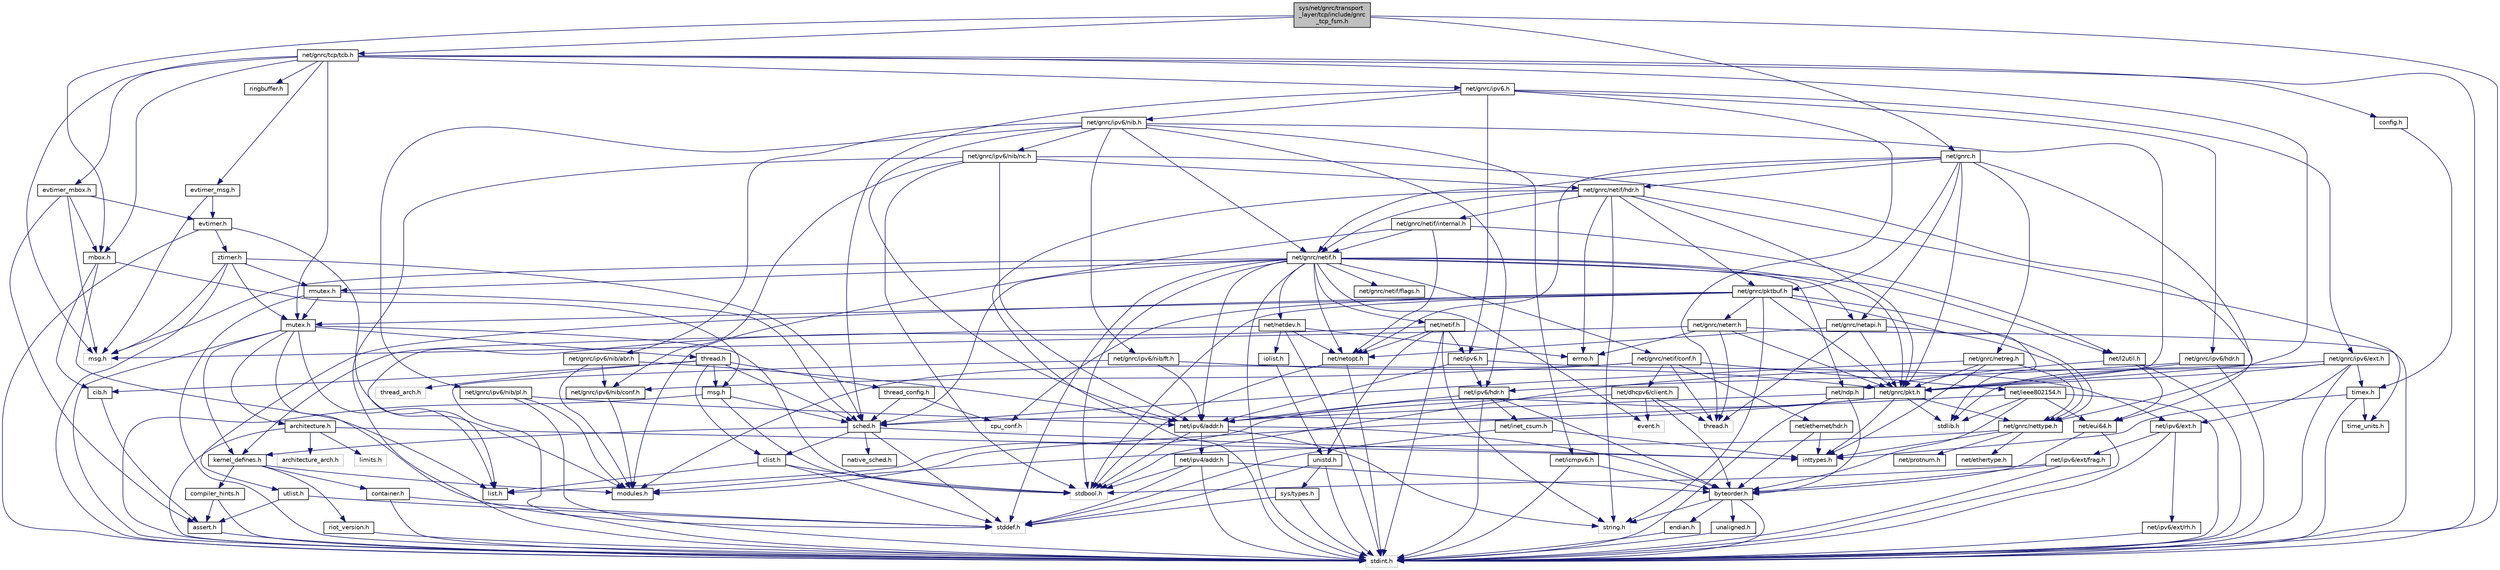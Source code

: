 digraph "sys/net/gnrc/transport_layer/tcp/include/gnrc_tcp_fsm.h"
{
 // LATEX_PDF_SIZE
  edge [fontname="Helvetica",fontsize="10",labelfontname="Helvetica",labelfontsize="10"];
  node [fontname="Helvetica",fontsize="10",shape=record];
  Node1 [label="sys/net/gnrc/transport\l_layer/tcp/include/gnrc\l_tcp_fsm.h",height=0.2,width=0.4,color="black", fillcolor="grey75", style="filled", fontcolor="black",tooltip="TCP finite state machine declarations."];
  Node1 -> Node2 [color="midnightblue",fontsize="10",style="solid",fontname="Helvetica"];
  Node2 [label="stdint.h",height=0.2,width=0.4,color="grey75", fillcolor="white", style="filled",tooltip=" "];
  Node1 -> Node3 [color="midnightblue",fontsize="10",style="solid",fontname="Helvetica"];
  Node3 [label="mbox.h",height=0.2,width=0.4,color="black", fillcolor="white", style="filled",URL="$mbox_8h.html",tooltip="Mailbox API."];
  Node3 -> Node4 [color="midnightblue",fontsize="10",style="solid",fontname="Helvetica"];
  Node4 [label="list.h",height=0.2,width=0.4,color="black", fillcolor="white", style="filled",URL="$list_8h.html",tooltip="Intrusive linked list."];
  Node3 -> Node5 [color="midnightblue",fontsize="10",style="solid",fontname="Helvetica"];
  Node5 [label="cib.h",height=0.2,width=0.4,color="black", fillcolor="white", style="filled",URL="$cib_8h.html",tooltip="Circular integer buffer interface."];
  Node5 -> Node6 [color="midnightblue",fontsize="10",style="solid",fontname="Helvetica"];
  Node6 [label="assert.h",height=0.2,width=0.4,color="black", fillcolor="white", style="filled",URL="$assert_8h.html",tooltip="POSIX.1-2008 compliant version of the assert macro."];
  Node6 -> Node2 [color="midnightblue",fontsize="10",style="solid",fontname="Helvetica"];
  Node3 -> Node7 [color="midnightblue",fontsize="10",style="solid",fontname="Helvetica"];
  Node7 [label="msg.h",height=0.2,width=0.4,color="black", fillcolor="white", style="filled",URL="$core_2include_2msg_8h.html",tooltip="Messaging API for inter process communication."];
  Node7 -> Node2 [color="midnightblue",fontsize="10",style="solid",fontname="Helvetica"];
  Node7 -> Node8 [color="midnightblue",fontsize="10",style="solid",fontname="Helvetica"];
  Node8 [label="stdbool.h",height=0.2,width=0.4,color="grey75", fillcolor="white", style="filled",tooltip=" "];
  Node7 -> Node9 [color="midnightblue",fontsize="10",style="solid",fontname="Helvetica"];
  Node9 [label="sched.h",height=0.2,width=0.4,color="black", fillcolor="white", style="filled",URL="$sched_8h.html",tooltip="Scheduler API definition."];
  Node9 -> Node10 [color="midnightblue",fontsize="10",style="solid",fontname="Helvetica"];
  Node10 [label="stddef.h",height=0.2,width=0.4,color="grey75", fillcolor="white", style="filled",tooltip=" "];
  Node9 -> Node11 [color="midnightblue",fontsize="10",style="solid",fontname="Helvetica"];
  Node11 [label="inttypes.h",height=0.2,width=0.4,color="black", fillcolor="white", style="filled",URL="$inttypes_8h.html",tooltip="Adds include for missing inttype definitions."];
  Node9 -> Node12 [color="midnightblue",fontsize="10",style="solid",fontname="Helvetica"];
  Node12 [label="kernel_defines.h",height=0.2,width=0.4,color="black", fillcolor="white", style="filled",URL="$kernel__defines_8h.html",tooltip="Common macros and compiler attributes/pragmas configuration."];
  Node12 -> Node13 [color="midnightblue",fontsize="10",style="solid",fontname="Helvetica"];
  Node13 [label="modules.h",height=0.2,width=0.4,color="black", fillcolor="white", style="filled",URL="$modules_8h.html",tooltip="Common macros and compiler attributes/pragmas configuration."];
  Node12 -> Node14 [color="midnightblue",fontsize="10",style="solid",fontname="Helvetica"];
  Node14 [label="riot_version.h",height=0.2,width=0.4,color="black", fillcolor="white", style="filled",URL="$riot__version_8h.html",tooltip="Common macros and compiler attributes/pragmas configuration."];
  Node14 -> Node2 [color="midnightblue",fontsize="10",style="solid",fontname="Helvetica"];
  Node12 -> Node15 [color="midnightblue",fontsize="10",style="solid",fontname="Helvetica"];
  Node15 [label="compiler_hints.h",height=0.2,width=0.4,color="black", fillcolor="white", style="filled",URL="$compiler__hints_8h.html",tooltip="Common macros and compiler attributes/pragmas configuration."];
  Node15 -> Node6 [color="midnightblue",fontsize="10",style="solid",fontname="Helvetica"];
  Node15 -> Node2 [color="midnightblue",fontsize="10",style="solid",fontname="Helvetica"];
  Node12 -> Node16 [color="midnightblue",fontsize="10",style="solid",fontname="Helvetica"];
  Node16 [label="container.h",height=0.2,width=0.4,color="black", fillcolor="white", style="filled",URL="$container_8h.html",tooltip="Common macros and compiler attributes/pragmas configuration."];
  Node16 -> Node10 [color="midnightblue",fontsize="10",style="solid",fontname="Helvetica"];
  Node16 -> Node2 [color="midnightblue",fontsize="10",style="solid",fontname="Helvetica"];
  Node9 -> Node17 [color="midnightblue",fontsize="10",style="solid",fontname="Helvetica"];
  Node17 [label="native_sched.h",height=0.2,width=0.4,color="black", fillcolor="white", style="filled",URL="$native__sched_8h.html",tooltip="Add definitions required on the native board."];
  Node9 -> Node18 [color="midnightblue",fontsize="10",style="solid",fontname="Helvetica"];
  Node18 [label="clist.h",height=0.2,width=0.4,color="black", fillcolor="white", style="filled",URL="$clist_8h.html",tooltip="Circular linked list."];
  Node18 -> Node8 [color="midnightblue",fontsize="10",style="solid",fontname="Helvetica"];
  Node18 -> Node10 [color="midnightblue",fontsize="10",style="solid",fontname="Helvetica"];
  Node18 -> Node4 [color="midnightblue",fontsize="10",style="solid",fontname="Helvetica"];
  Node1 -> Node19 [color="midnightblue",fontsize="10",style="solid",fontname="Helvetica"];
  Node19 [label="net/gnrc.h",height=0.2,width=0.4,color="black", fillcolor="white", style="filled",URL="$gnrc_8h.html",tooltip="Includes all essential GNRC network stack base modules."];
  Node19 -> Node20 [color="midnightblue",fontsize="10",style="solid",fontname="Helvetica"];
  Node20 [label="net/netopt.h",height=0.2,width=0.4,color="black", fillcolor="white", style="filled",URL="$netopt_8h.html",tooltip="Definition of global configuration options."];
  Node20 -> Node2 [color="midnightblue",fontsize="10",style="solid",fontname="Helvetica"];
  Node20 -> Node8 [color="midnightblue",fontsize="10",style="solid",fontname="Helvetica"];
  Node19 -> Node21 [color="midnightblue",fontsize="10",style="solid",fontname="Helvetica"];
  Node21 [label="net/gnrc/netapi.h",height=0.2,width=0.4,color="black", fillcolor="white", style="filled",URL="$netapi_8h.html",tooltip="Generic interface to communicate with GNRC modules."];
  Node21 -> Node22 [color="midnightblue",fontsize="10",style="solid",fontname="Helvetica"];
  Node22 [label="thread.h",height=0.2,width=0.4,color="grey75", fillcolor="white", style="filled",tooltip=" "];
  Node21 -> Node20 [color="midnightblue",fontsize="10",style="solid",fontname="Helvetica"];
  Node21 -> Node23 [color="midnightblue",fontsize="10",style="solid",fontname="Helvetica"];
  Node23 [label="net/gnrc/nettype.h",height=0.2,width=0.4,color="black", fillcolor="white", style="filled",URL="$nettype_8h.html",tooltip="Protocol type definitions."];
  Node23 -> Node11 [color="midnightblue",fontsize="10",style="solid",fontname="Helvetica"];
  Node23 -> Node13 [color="midnightblue",fontsize="10",style="solid",fontname="Helvetica"];
  Node23 -> Node24 [color="midnightblue",fontsize="10",style="solid",fontname="Helvetica"];
  Node24 [label="net/ethertype.h",height=0.2,width=0.4,color="black", fillcolor="white", style="filled",URL="$ethertype_8h.html",tooltip="Ether type definitions."];
  Node23 -> Node25 [color="midnightblue",fontsize="10",style="solid",fontname="Helvetica"];
  Node25 [label="net/protnum.h",height=0.2,width=0.4,color="black", fillcolor="white", style="filled",URL="$protnum_8h.html",tooltip="Protocol number definitions."];
  Node21 -> Node26 [color="midnightblue",fontsize="10",style="solid",fontname="Helvetica"];
  Node26 [label="net/gnrc/pkt.h",height=0.2,width=0.4,color="black", fillcolor="white", style="filled",URL="$net_2gnrc_2pkt_8h.html",tooltip="General definitions for network packets and their helper functions."];
  Node26 -> Node11 [color="midnightblue",fontsize="10",style="solid",fontname="Helvetica"];
  Node26 -> Node27 [color="midnightblue",fontsize="10",style="solid",fontname="Helvetica"];
  Node27 [label="stdlib.h",height=0.2,width=0.4,color="grey75", fillcolor="white", style="filled",tooltip=" "];
  Node26 -> Node9 [color="midnightblue",fontsize="10",style="solid",fontname="Helvetica"];
  Node26 -> Node23 [color="midnightblue",fontsize="10",style="solid",fontname="Helvetica"];
  Node26 -> Node4 [color="midnightblue",fontsize="10",style="solid",fontname="Helvetica"];
  Node19 -> Node28 [color="midnightblue",fontsize="10",style="solid",fontname="Helvetica"];
  Node28 [label="net/gnrc/netreg.h",height=0.2,width=0.4,color="black", fillcolor="white", style="filled",URL="$netreg_8h.html",tooltip="Definitions to register network protocol PIDs to use with GNRC communication interface."];
  Node28 -> Node11 [color="midnightblue",fontsize="10",style="solid",fontname="Helvetica"];
  Node28 -> Node9 [color="midnightblue",fontsize="10",style="solid",fontname="Helvetica"];
  Node28 -> Node23 [color="midnightblue",fontsize="10",style="solid",fontname="Helvetica"];
  Node28 -> Node26 [color="midnightblue",fontsize="10",style="solid",fontname="Helvetica"];
  Node19 -> Node23 [color="midnightblue",fontsize="10",style="solid",fontname="Helvetica"];
  Node19 -> Node29 [color="midnightblue",fontsize="10",style="solid",fontname="Helvetica"];
  Node29 [label="net/gnrc/netif.h",height=0.2,width=0.4,color="black", fillcolor="white", style="filled",URL="$gnrc_2netif_8h.html",tooltip="Definition for GNRC's network interfaces."];
  Node29 -> Node10 [color="midnightblue",fontsize="10",style="solid",fontname="Helvetica"];
  Node29 -> Node2 [color="midnightblue",fontsize="10",style="solid",fontname="Helvetica"];
  Node29 -> Node8 [color="midnightblue",fontsize="10",style="solid",fontname="Helvetica"];
  Node29 -> Node9 [color="midnightblue",fontsize="10",style="solid",fontname="Helvetica"];
  Node29 -> Node30 [color="midnightblue",fontsize="10",style="solid",fontname="Helvetica"];
  Node30 [label="msg.h",height=0.2,width=0.4,color="grey75", fillcolor="white", style="filled",tooltip=" "];
  Node29 -> Node31 [color="midnightblue",fontsize="10",style="solid",fontname="Helvetica"];
  Node31 [label="event.h",height=0.2,width=0.4,color="grey75", fillcolor="white", style="filled",tooltip=" "];
  Node29 -> Node32 [color="midnightblue",fontsize="10",style="solid",fontname="Helvetica"];
  Node32 [label="net/ipv6/addr.h",height=0.2,width=0.4,color="black", fillcolor="white", style="filled",URL="$ipv6_2addr_8h.html",tooltip="Definitions for IPv6 addresses."];
  Node32 -> Node8 [color="midnightblue",fontsize="10",style="solid",fontname="Helvetica"];
  Node32 -> Node33 [color="midnightblue",fontsize="10",style="solid",fontname="Helvetica"];
  Node33 [label="string.h",height=0.2,width=0.4,color="grey75", fillcolor="white", style="filled",tooltip=" "];
  Node32 -> Node34 [color="midnightblue",fontsize="10",style="solid",fontname="Helvetica"];
  Node34 [label="byteorder.h",height=0.2,width=0.4,color="black", fillcolor="white", style="filled",URL="$byteorder_8h.html",tooltip="Functions to work with different byte orders."];
  Node34 -> Node33 [color="midnightblue",fontsize="10",style="solid",fontname="Helvetica"];
  Node34 -> Node2 [color="midnightblue",fontsize="10",style="solid",fontname="Helvetica"];
  Node34 -> Node35 [color="midnightblue",fontsize="10",style="solid",fontname="Helvetica"];
  Node35 [label="endian.h",height=0.2,width=0.4,color="black", fillcolor="white", style="filled",URL="$endian_8h.html",tooltip="libc header for endian conversion"];
  Node35 -> Node2 [color="midnightblue",fontsize="10",style="solid",fontname="Helvetica"];
  Node34 -> Node36 [color="midnightblue",fontsize="10",style="solid",fontname="Helvetica"];
  Node36 [label="unaligned.h",height=0.2,width=0.4,color="black", fillcolor="white", style="filled",URL="$unaligned_8h.html",tooltip="Unaligned but safe memory access functions."];
  Node36 -> Node2 [color="midnightblue",fontsize="10",style="solid",fontname="Helvetica"];
  Node32 -> Node37 [color="midnightblue",fontsize="10",style="solid",fontname="Helvetica"];
  Node37 [label="net/ipv4/addr.h",height=0.2,width=0.4,color="black", fillcolor="white", style="filled",URL="$ipv4_2addr_8h.html",tooltip="IPv4 address type and helper functions definitions."];
  Node37 -> Node8 [color="midnightblue",fontsize="10",style="solid",fontname="Helvetica"];
  Node37 -> Node2 [color="midnightblue",fontsize="10",style="solid",fontname="Helvetica"];
  Node37 -> Node10 [color="midnightblue",fontsize="10",style="solid",fontname="Helvetica"];
  Node37 -> Node34 [color="midnightblue",fontsize="10",style="solid",fontname="Helvetica"];
  Node29 -> Node21 [color="midnightblue",fontsize="10",style="solid",fontname="Helvetica"];
  Node29 -> Node26 [color="midnightblue",fontsize="10",style="solid",fontname="Helvetica"];
  Node29 -> Node38 [color="midnightblue",fontsize="10",style="solid",fontname="Helvetica"];
  Node38 [label="net/gnrc/netif/conf.h",height=0.2,width=0.4,color="black", fillcolor="white", style="filled",URL="$netif_2conf_8h.html",tooltip="Configuration macros for Network interface API."];
  Node38 -> Node13 [color="midnightblue",fontsize="10",style="solid",fontname="Helvetica"];
  Node38 -> Node39 [color="midnightblue",fontsize="10",style="solid",fontname="Helvetica"];
  Node39 [label="net/dhcpv6/client.h",height=0.2,width=0.4,color="black", fillcolor="white", style="filled",URL="$client_8h.html",tooltip="DHCPv6 client definitions."];
  Node39 -> Node34 [color="midnightblue",fontsize="10",style="solid",fontname="Helvetica"];
  Node39 -> Node31 [color="midnightblue",fontsize="10",style="solid",fontname="Helvetica"];
  Node39 -> Node32 [color="midnightblue",fontsize="10",style="solid",fontname="Helvetica"];
  Node39 -> Node22 [color="midnightblue",fontsize="10",style="solid",fontname="Helvetica"];
  Node38 -> Node40 [color="midnightblue",fontsize="10",style="solid",fontname="Helvetica"];
  Node40 [label="net/ieee802154.h",height=0.2,width=0.4,color="black", fillcolor="white", style="filled",URL="$sys_2include_2net_2ieee802154_8h.html",tooltip="IEEE 802.15.4 header definitions."];
  Node40 -> Node2 [color="midnightblue",fontsize="10",style="solid",fontname="Helvetica"];
  Node40 -> Node27 [color="midnightblue",fontsize="10",style="solid",fontname="Helvetica"];
  Node40 -> Node34 [color="midnightblue",fontsize="10",style="solid",fontname="Helvetica"];
  Node40 -> Node41 [color="midnightblue",fontsize="10",style="solid",fontname="Helvetica"];
  Node41 [label="net/eui64.h",height=0.2,width=0.4,color="black", fillcolor="white", style="filled",URL="$eui64_8h.html",tooltip="EUI-64 data type definition."];
  Node41 -> Node2 [color="midnightblue",fontsize="10",style="solid",fontname="Helvetica"];
  Node41 -> Node34 [color="midnightblue",fontsize="10",style="solid",fontname="Helvetica"];
  Node40 -> Node13 [color="midnightblue",fontsize="10",style="solid",fontname="Helvetica"];
  Node38 -> Node42 [color="midnightblue",fontsize="10",style="solid",fontname="Helvetica"];
  Node42 [label="net/ethernet/hdr.h",height=0.2,width=0.4,color="black", fillcolor="white", style="filled",URL="$net_2ethernet_2hdr_8h.html",tooltip="Ethernet header definitions."];
  Node42 -> Node11 [color="midnightblue",fontsize="10",style="solid",fontname="Helvetica"];
  Node42 -> Node34 [color="midnightblue",fontsize="10",style="solid",fontname="Helvetica"];
  Node38 -> Node43 [color="midnightblue",fontsize="10",style="solid",fontname="Helvetica"];
  Node43 [label="net/gnrc/ipv6/nib/conf.h",height=0.2,width=0.4,color="black", fillcolor="white", style="filled",URL="$ipv6_2nib_2conf_8h.html",tooltip="Configuration macro definitions for neighbor information base."];
  Node43 -> Node13 [color="midnightblue",fontsize="10",style="solid",fontname="Helvetica"];
  Node38 -> Node22 [color="midnightblue",fontsize="10",style="solid",fontname="Helvetica"];
  Node29 -> Node44 [color="midnightblue",fontsize="10",style="solid",fontname="Helvetica"];
  Node44 [label="net/gnrc/netif/flags.h",height=0.2,width=0.4,color="black", fillcolor="white", style="filled",URL="$flags_8h.html",tooltip="Flag definitions for Network interface API."];
  Node29 -> Node45 [color="midnightblue",fontsize="10",style="solid",fontname="Helvetica"];
  Node45 [label="net/l2util.h",height=0.2,width=0.4,color="black", fillcolor="white", style="filled",URL="$l2util_8h.html",tooltip="Link-layer helper function definitions."];
  Node45 -> Node2 [color="midnightblue",fontsize="10",style="solid",fontname="Helvetica"];
  Node45 -> Node41 [color="midnightblue",fontsize="10",style="solid",fontname="Helvetica"];
  Node45 -> Node46 [color="midnightblue",fontsize="10",style="solid",fontname="Helvetica"];
  Node46 [label="net/ndp.h",height=0.2,width=0.4,color="black", fillcolor="white", style="filled",URL="$ndp_8h.html",tooltip="IPv6 neighbor discovery message type definitions."];
  Node46 -> Node2 [color="midnightblue",fontsize="10",style="solid",fontname="Helvetica"];
  Node46 -> Node34 [color="midnightblue",fontsize="10",style="solid",fontname="Helvetica"];
  Node46 -> Node32 [color="midnightblue",fontsize="10",style="solid",fontname="Helvetica"];
  Node29 -> Node46 [color="midnightblue",fontsize="10",style="solid",fontname="Helvetica"];
  Node29 -> Node47 [color="midnightblue",fontsize="10",style="solid",fontname="Helvetica"];
  Node47 [label="net/netdev.h",height=0.2,width=0.4,color="black", fillcolor="white", style="filled",URL="$drivers_2include_2net_2netdev_8h.html",tooltip="Definitions low-level network driver interface."];
  Node47 -> Node2 [color="midnightblue",fontsize="10",style="solid",fontname="Helvetica"];
  Node47 -> Node48 [color="midnightblue",fontsize="10",style="solid",fontname="Helvetica"];
  Node48 [label="errno.h",height=0.2,width=0.4,color="black", fillcolor="white", style="filled",URL="$errno_8h.html",tooltip=" "];
  Node47 -> Node49 [color="midnightblue",fontsize="10",style="solid",fontname="Helvetica"];
  Node49 [label="iolist.h",height=0.2,width=0.4,color="black", fillcolor="white", style="filled",URL="$iolist_8h.html",tooltip="iolist scatter / gather IO"];
  Node49 -> Node50 [color="midnightblue",fontsize="10",style="solid",fontname="Helvetica"];
  Node50 [label="unistd.h",height=0.2,width=0.4,color="black", fillcolor="white", style="filled",URL="$unistd_8h_source.html",tooltip=" "];
  Node50 -> Node10 [color="midnightblue",fontsize="10",style="solid",fontname="Helvetica"];
  Node50 -> Node2 [color="midnightblue",fontsize="10",style="solid",fontname="Helvetica"];
  Node50 -> Node51 [color="midnightblue",fontsize="10",style="solid",fontname="Helvetica"];
  Node51 [label="sys/types.h",height=0.2,width=0.4,color="black", fillcolor="white", style="filled",URL="$cpu_2avr8__common_2avr__libc__extra_2include_2sys_2types_8h_source.html",tooltip=" "];
  Node51 -> Node2 [color="midnightblue",fontsize="10",style="solid",fontname="Helvetica"];
  Node51 -> Node10 [color="midnightblue",fontsize="10",style="solid",fontname="Helvetica"];
  Node47 -> Node20 [color="midnightblue",fontsize="10",style="solid",fontname="Helvetica"];
  Node47 -> Node12 [color="midnightblue",fontsize="10",style="solid",fontname="Helvetica"];
  Node29 -> Node20 [color="midnightblue",fontsize="10",style="solid",fontname="Helvetica"];
  Node29 -> Node52 [color="midnightblue",fontsize="10",style="solid",fontname="Helvetica"];
  Node52 [label="rmutex.h",height=0.2,width=0.4,color="black", fillcolor="white", style="filled",URL="$rmutex_8h.html",tooltip="Recursive Mutex for thread synchronization."];
  Node52 -> Node2 [color="midnightblue",fontsize="10",style="solid",fontname="Helvetica"];
  Node52 -> Node53 [color="midnightblue",fontsize="10",style="solid",fontname="Helvetica"];
  Node53 [label="mutex.h",height=0.2,width=0.4,color="black", fillcolor="white", style="filled",URL="$mutex_8h.html",tooltip="Mutex for thread synchronization."];
  Node53 -> Node10 [color="midnightblue",fontsize="10",style="solid",fontname="Helvetica"];
  Node53 -> Node2 [color="midnightblue",fontsize="10",style="solid",fontname="Helvetica"];
  Node53 -> Node8 [color="midnightblue",fontsize="10",style="solid",fontname="Helvetica"];
  Node53 -> Node54 [color="midnightblue",fontsize="10",style="solid",fontname="Helvetica"];
  Node54 [label="architecture.h",height=0.2,width=0.4,color="black", fillcolor="white", style="filled",URL="$architecture_8h.html",tooltip="Platform-independent access to architecture details."];
  Node54 -> Node2 [color="midnightblue",fontsize="10",style="solid",fontname="Helvetica"];
  Node54 -> Node11 [color="midnightblue",fontsize="10",style="solid",fontname="Helvetica"];
  Node54 -> Node55 [color="midnightblue",fontsize="10",style="solid",fontname="Helvetica"];
  Node55 [label="limits.h",height=0.2,width=0.4,color="grey75", fillcolor="white", style="filled",tooltip=" "];
  Node54 -> Node56 [color="midnightblue",fontsize="10",style="solid",fontname="Helvetica"];
  Node56 [label="architecture_arch.h",height=0.2,width=0.4,color="grey75", fillcolor="white", style="filled",tooltip=" "];
  Node53 -> Node12 [color="midnightblue",fontsize="10",style="solid",fontname="Helvetica"];
  Node53 -> Node4 [color="midnightblue",fontsize="10",style="solid",fontname="Helvetica"];
  Node53 -> Node57 [color="midnightblue",fontsize="10",style="solid",fontname="Helvetica"];
  Node57 [label="thread.h",height=0.2,width=0.4,color="black", fillcolor="white", style="filled",URL="$core_2include_2thread_8h.html",tooltip="Threading API."];
  Node57 -> Node18 [color="midnightblue",fontsize="10",style="solid",fontname="Helvetica"];
  Node57 -> Node5 [color="midnightblue",fontsize="10",style="solid",fontname="Helvetica"];
  Node57 -> Node7 [color="midnightblue",fontsize="10",style="solid",fontname="Helvetica"];
  Node57 -> Node9 [color="midnightblue",fontsize="10",style="solid",fontname="Helvetica"];
  Node57 -> Node58 [color="midnightblue",fontsize="10",style="solid",fontname="Helvetica"];
  Node58 [label="thread_config.h",height=0.2,width=0.4,color="black", fillcolor="white", style="filled",URL="$thread__config_8h.html",tooltip="Thread configuration defines."];
  Node58 -> Node59 [color="midnightblue",fontsize="10",style="solid",fontname="Helvetica"];
  Node59 [label="cpu_conf.h",height=0.2,width=0.4,color="grey75", fillcolor="white", style="filled",tooltip=" "];
  Node58 -> Node9 [color="midnightblue",fontsize="10",style="solid",fontname="Helvetica"];
  Node57 -> Node60 [color="midnightblue",fontsize="10",style="solid",fontname="Helvetica"];
  Node60 [label="thread_arch.h",height=0.2,width=0.4,color="grey75", fillcolor="white", style="filled",tooltip=" "];
  Node52 -> Node9 [color="midnightblue",fontsize="10",style="solid",fontname="Helvetica"];
  Node29 -> Node61 [color="midnightblue",fontsize="10",style="solid",fontname="Helvetica"];
  Node61 [label="net/netif.h",height=0.2,width=0.4,color="black", fillcolor="white", style="filled",URL="$netif_8h.html",tooltip="Common network interface API definitions."];
  Node61 -> Node2 [color="midnightblue",fontsize="10",style="solid",fontname="Helvetica"];
  Node61 -> Node33 [color="midnightblue",fontsize="10",style="solid",fontname="Helvetica"];
  Node61 -> Node50 [color="midnightblue",fontsize="10",style="solid",fontname="Helvetica"];
  Node61 -> Node4 [color="midnightblue",fontsize="10",style="solid",fontname="Helvetica"];
  Node61 -> Node20 [color="midnightblue",fontsize="10",style="solid",fontname="Helvetica"];
  Node61 -> Node62 [color="midnightblue",fontsize="10",style="solid",fontname="Helvetica"];
  Node62 [label="net/ipv6.h",height=0.2,width=0.4,color="black", fillcolor="white", style="filled",URL="$ipv6_8h.html",tooltip="IPv6 include gathering header."];
  Node62 -> Node32 [color="midnightblue",fontsize="10",style="solid",fontname="Helvetica"];
  Node62 -> Node63 [color="midnightblue",fontsize="10",style="solid",fontname="Helvetica"];
  Node63 [label="net/ipv6/ext.h",height=0.2,width=0.4,color="black", fillcolor="white", style="filled",URL="$ipv6_2ext_8h.html",tooltip="IPv6 extension header definitions."];
  Node63 -> Node2 [color="midnightblue",fontsize="10",style="solid",fontname="Helvetica"];
  Node63 -> Node64 [color="midnightblue",fontsize="10",style="solid",fontname="Helvetica"];
  Node64 [label="net/ipv6/ext/frag.h",height=0.2,width=0.4,color="black", fillcolor="white", style="filled",URL="$ipv6_2ext_2frag_8h.html",tooltip="Fragmentation extension definitions."];
  Node64 -> Node8 [color="midnightblue",fontsize="10",style="solid",fontname="Helvetica"];
  Node64 -> Node2 [color="midnightblue",fontsize="10",style="solid",fontname="Helvetica"];
  Node64 -> Node34 [color="midnightblue",fontsize="10",style="solid",fontname="Helvetica"];
  Node63 -> Node65 [color="midnightblue",fontsize="10",style="solid",fontname="Helvetica"];
  Node65 [label="net/ipv6/ext/rh.h",height=0.2,width=0.4,color="black", fillcolor="white", style="filled",URL="$ipv6_2ext_2rh_8h.html",tooltip="Routing extension header definitions."];
  Node65 -> Node2 [color="midnightblue",fontsize="10",style="solid",fontname="Helvetica"];
  Node62 -> Node66 [color="midnightblue",fontsize="10",style="solid",fontname="Helvetica"];
  Node66 [label="net/ipv6/hdr.h",height=0.2,width=0.4,color="black", fillcolor="white", style="filled",URL="$net_2ipv6_2hdr_8h.html",tooltip="IPv6 header type and helper function definitions."];
  Node66 -> Node2 [color="midnightblue",fontsize="10",style="solid",fontname="Helvetica"];
  Node66 -> Node34 [color="midnightblue",fontsize="10",style="solid",fontname="Helvetica"];
  Node66 -> Node67 [color="midnightblue",fontsize="10",style="solid",fontname="Helvetica"];
  Node67 [label="net/inet_csum.h",height=0.2,width=0.4,color="black", fillcolor="white", style="filled",URL="$inet__csum_8h.html",tooltip="Internet Checksum definitions."];
  Node67 -> Node11 [color="midnightblue",fontsize="10",style="solid",fontname="Helvetica"];
  Node67 -> Node10 [color="midnightblue",fontsize="10",style="solid",fontname="Helvetica"];
  Node66 -> Node32 [color="midnightblue",fontsize="10",style="solid",fontname="Helvetica"];
  Node19 -> Node68 [color="midnightblue",fontsize="10",style="solid",fontname="Helvetica"];
  Node68 [label="net/gnrc/netif/hdr.h",height=0.2,width=0.4,color="black", fillcolor="white", style="filled",URL="$net_2gnrc_2netif_2hdr_8h.html",tooltip="Generic network interface header."];
  Node68 -> Node48 [color="midnightblue",fontsize="10",style="solid",fontname="Helvetica"];
  Node68 -> Node33 [color="midnightblue",fontsize="10",style="solid",fontname="Helvetica"];
  Node68 -> Node2 [color="midnightblue",fontsize="10",style="solid",fontname="Helvetica"];
  Node68 -> Node69 [color="midnightblue",fontsize="10",style="solid",fontname="Helvetica"];
  Node69 [label="net/gnrc/netif/internal.h",height=0.2,width=0.4,color="black", fillcolor="white", style="filled",URL="$netif_2internal_8h_source.html",tooltip=" "];
  Node69 -> Node13 [color="midnightblue",fontsize="10",style="solid",fontname="Helvetica"];
  Node69 -> Node29 [color="midnightblue",fontsize="10",style="solid",fontname="Helvetica"];
  Node69 -> Node45 [color="midnightblue",fontsize="10",style="solid",fontname="Helvetica"];
  Node69 -> Node20 [color="midnightblue",fontsize="10",style="solid",fontname="Helvetica"];
  Node68 -> Node26 [color="midnightblue",fontsize="10",style="solid",fontname="Helvetica"];
  Node68 -> Node70 [color="midnightblue",fontsize="10",style="solid",fontname="Helvetica"];
  Node70 [label="net/gnrc/pktbuf.h",height=0.2,width=0.4,color="black", fillcolor="white", style="filled",URL="$pktbuf_8h.html",tooltip="Interface definition for the global network buffer."];
  Node70 -> Node8 [color="midnightblue",fontsize="10",style="solid",fontname="Helvetica"];
  Node70 -> Node27 [color="midnightblue",fontsize="10",style="solid",fontname="Helvetica"];
  Node70 -> Node33 [color="midnightblue",fontsize="10",style="solid",fontname="Helvetica"];
  Node70 -> Node59 [color="midnightblue",fontsize="10",style="solid",fontname="Helvetica"];
  Node70 -> Node53 [color="midnightblue",fontsize="10",style="solid",fontname="Helvetica"];
  Node70 -> Node26 [color="midnightblue",fontsize="10",style="solid",fontname="Helvetica"];
  Node70 -> Node71 [color="midnightblue",fontsize="10",style="solid",fontname="Helvetica"];
  Node71 [label="net/gnrc/neterr.h",height=0.2,width=0.4,color="black", fillcolor="white", style="filled",URL="$neterr_8h.html",tooltip="Error reporting definitions."];
  Node71 -> Node48 [color="midnightblue",fontsize="10",style="solid",fontname="Helvetica"];
  Node71 -> Node2 [color="midnightblue",fontsize="10",style="solid",fontname="Helvetica"];
  Node71 -> Node30 [color="midnightblue",fontsize="10",style="solid",fontname="Helvetica"];
  Node71 -> Node26 [color="midnightblue",fontsize="10",style="solid",fontname="Helvetica"];
  Node71 -> Node22 [color="midnightblue",fontsize="10",style="solid",fontname="Helvetica"];
  Node70 -> Node23 [color="midnightblue",fontsize="10",style="solid",fontname="Helvetica"];
  Node70 -> Node72 [color="midnightblue",fontsize="10",style="solid",fontname="Helvetica"];
  Node72 [label="utlist.h",height=0.2,width=0.4,color="black", fillcolor="white", style="filled",URL="$utlist_8h.html",tooltip="Macros for basic linked list operations."];
  Node72 -> Node10 [color="midnightblue",fontsize="10",style="solid",fontname="Helvetica"];
  Node72 -> Node6 [color="midnightblue",fontsize="10",style="solid",fontname="Helvetica"];
  Node68 -> Node29 [color="midnightblue",fontsize="10",style="solid",fontname="Helvetica"];
  Node68 -> Node73 [color="midnightblue",fontsize="10",style="solid",fontname="Helvetica"];
  Node73 [label="time_units.h",height=0.2,width=0.4,color="black", fillcolor="white", style="filled",URL="$time__units_8h.html",tooltip="Utility header providing time unit defines."];
  Node19 -> Node70 [color="midnightblue",fontsize="10",style="solid",fontname="Helvetica"];
  Node19 -> Node26 [color="midnightblue",fontsize="10",style="solid",fontname="Helvetica"];
  Node1 -> Node74 [color="midnightblue",fontsize="10",style="solid",fontname="Helvetica"];
  Node74 [label="net/gnrc/tcp/tcb.h",height=0.2,width=0.4,color="black", fillcolor="white", style="filled",URL="$tcb_8h.html",tooltip="GNRC TCP transmission control block (TCB)"];
  Node74 -> Node2 [color="midnightblue",fontsize="10",style="solid",fontname="Helvetica"];
  Node74 -> Node75 [color="midnightblue",fontsize="10",style="solid",fontname="Helvetica"];
  Node75 [label="ringbuffer.h",height=0.2,width=0.4,color="black", fillcolor="white", style="filled",URL="$ringbuffer_8h.html",tooltip="A utility for storing and retrieving byte data using a ring buffer."];
  Node74 -> Node53 [color="midnightblue",fontsize="10",style="solid",fontname="Helvetica"];
  Node74 -> Node76 [color="midnightblue",fontsize="10",style="solid",fontname="Helvetica"];
  Node76 [label="evtimer_msg.h",height=0.2,width=0.4,color="black", fillcolor="white", style="filled",URL="$evtimer__msg_8h.html",tooltip="IPC-based evtimer definitions."];
  Node76 -> Node30 [color="midnightblue",fontsize="10",style="solid",fontname="Helvetica"];
  Node76 -> Node77 [color="midnightblue",fontsize="10",style="solid",fontname="Helvetica"];
  Node77 [label="evtimer.h",height=0.2,width=0.4,color="black", fillcolor="white", style="filled",URL="$evtimer_8h.html",tooltip="evtimer API definitions"];
  Node77 -> Node2 [color="midnightblue",fontsize="10",style="solid",fontname="Helvetica"];
  Node77 -> Node13 [color="midnightblue",fontsize="10",style="solid",fontname="Helvetica"];
  Node77 -> Node78 [color="midnightblue",fontsize="10",style="solid",fontname="Helvetica"];
  Node78 [label="ztimer.h",height=0.2,width=0.4,color="black", fillcolor="white", style="filled",URL="$ztimer_8h.html",tooltip="ztimer API"];
  Node78 -> Node2 [color="midnightblue",fontsize="10",style="solid",fontname="Helvetica"];
  Node78 -> Node9 [color="midnightblue",fontsize="10",style="solid",fontname="Helvetica"];
  Node78 -> Node30 [color="midnightblue",fontsize="10",style="solid",fontname="Helvetica"];
  Node78 -> Node53 [color="midnightblue",fontsize="10",style="solid",fontname="Helvetica"];
  Node78 -> Node52 [color="midnightblue",fontsize="10",style="solid",fontname="Helvetica"];
  Node74 -> Node79 [color="midnightblue",fontsize="10",style="solid",fontname="Helvetica"];
  Node79 [label="evtimer_mbox.h",height=0.2,width=0.4,color="black", fillcolor="white", style="filled",URL="$evtimer__mbox_8h.html",tooltip="Message box based evtimer event."];
  Node79 -> Node6 [color="midnightblue",fontsize="10",style="solid",fontname="Helvetica"];
  Node79 -> Node30 [color="midnightblue",fontsize="10",style="solid",fontname="Helvetica"];
  Node79 -> Node3 [color="midnightblue",fontsize="10",style="solid",fontname="Helvetica"];
  Node79 -> Node77 [color="midnightblue",fontsize="10",style="solid",fontname="Helvetica"];
  Node74 -> Node30 [color="midnightblue",fontsize="10",style="solid",fontname="Helvetica"];
  Node74 -> Node3 [color="midnightblue",fontsize="10",style="solid",fontname="Helvetica"];
  Node74 -> Node26 [color="midnightblue",fontsize="10",style="solid",fontname="Helvetica"];
  Node74 -> Node80 [color="midnightblue",fontsize="10",style="solid",fontname="Helvetica"];
  Node80 [label="config.h",height=0.2,width=0.4,color="black", fillcolor="white", style="filled",URL="$sys_2include_2net_2gnrc_2tcp_2config_8h.html",tooltip="GNRC TCP configuration."];
  Node80 -> Node81 [color="midnightblue",fontsize="10",style="solid",fontname="Helvetica"];
  Node81 [label="timex.h",height=0.2,width=0.4,color="black", fillcolor="white", style="filled",URL="$timex_8h.html",tooltip="Utility library for comparing and computing timestamps."];
  Node81 -> Node2 [color="midnightblue",fontsize="10",style="solid",fontname="Helvetica"];
  Node81 -> Node11 [color="midnightblue",fontsize="10",style="solid",fontname="Helvetica"];
  Node81 -> Node73 [color="midnightblue",fontsize="10",style="solid",fontname="Helvetica"];
  Node74 -> Node82 [color="midnightblue",fontsize="10",style="solid",fontname="Helvetica"];
  Node82 [label="net/gnrc/ipv6.h",height=0.2,width=0.4,color="black", fillcolor="white", style="filled",URL="$gnrc_2ipv6_8h.html",tooltip="Definitions for GNRC's IPv6 implementation."];
  Node82 -> Node9 [color="midnightblue",fontsize="10",style="solid",fontname="Helvetica"];
  Node82 -> Node22 [color="midnightblue",fontsize="10",style="solid",fontname="Helvetica"];
  Node82 -> Node62 [color="midnightblue",fontsize="10",style="solid",fontname="Helvetica"];
  Node82 -> Node83 [color="midnightblue",fontsize="10",style="solid",fontname="Helvetica"];
  Node83 [label="net/gnrc/ipv6/ext.h",height=0.2,width=0.4,color="black", fillcolor="white", style="filled",URL="$gnrc_2ipv6_2ext_8h.html",tooltip="Definititions for IPv6 extension headers."];
  Node83 -> Node8 [color="midnightblue",fontsize="10",style="solid",fontname="Helvetica"];
  Node83 -> Node2 [color="midnightblue",fontsize="10",style="solid",fontname="Helvetica"];
  Node83 -> Node27 [color="midnightblue",fontsize="10",style="solid",fontname="Helvetica"];
  Node83 -> Node26 [color="midnightblue",fontsize="10",style="solid",fontname="Helvetica"];
  Node83 -> Node63 [color="midnightblue",fontsize="10",style="solid",fontname="Helvetica"];
  Node83 -> Node81 [color="midnightblue",fontsize="10",style="solid",fontname="Helvetica"];
  Node82 -> Node84 [color="midnightblue",fontsize="10",style="solid",fontname="Helvetica"];
  Node84 [label="net/gnrc/ipv6/hdr.h",height=0.2,width=0.4,color="black", fillcolor="white", style="filled",URL="$net_2gnrc_2ipv6_2hdr_8h.html",tooltip="IPv6 header."];
  Node84 -> Node2 [color="midnightblue",fontsize="10",style="solid",fontname="Helvetica"];
  Node84 -> Node66 [color="midnightblue",fontsize="10",style="solid",fontname="Helvetica"];
  Node84 -> Node26 [color="midnightblue",fontsize="10",style="solid",fontname="Helvetica"];
  Node82 -> Node85 [color="midnightblue",fontsize="10",style="solid",fontname="Helvetica"];
  Node85 [label="net/gnrc/ipv6/nib.h",height=0.2,width=0.4,color="black", fillcolor="white", style="filled",URL="$nib_8h.html",tooltip="NIB definitions."];
  Node85 -> Node86 [color="midnightblue",fontsize="10",style="solid",fontname="Helvetica"];
  Node86 [label="net/gnrc/ipv6/nib/abr.h",height=0.2,width=0.4,color="black", fillcolor="white", style="filled",URL="$abr_8h.html",tooltip="Authoritative border router list definitions."];
  Node86 -> Node13 [color="midnightblue",fontsize="10",style="solid",fontname="Helvetica"];
  Node86 -> Node32 [color="midnightblue",fontsize="10",style="solid",fontname="Helvetica"];
  Node86 -> Node43 [color="midnightblue",fontsize="10",style="solid",fontname="Helvetica"];
  Node85 -> Node87 [color="midnightblue",fontsize="10",style="solid",fontname="Helvetica"];
  Node87 [label="net/gnrc/ipv6/nib/ft.h",height=0.2,width=0.4,color="black", fillcolor="white", style="filled",URL="$ft_8h.html",tooltip="Forwarding table definitions."];
  Node87 -> Node2 [color="midnightblue",fontsize="10",style="solid",fontname="Helvetica"];
  Node87 -> Node26 [color="midnightblue",fontsize="10",style="solid",fontname="Helvetica"];
  Node87 -> Node32 [color="midnightblue",fontsize="10",style="solid",fontname="Helvetica"];
  Node85 -> Node88 [color="midnightblue",fontsize="10",style="solid",fontname="Helvetica"];
  Node88 [label="net/gnrc/ipv6/nib/nc.h",height=0.2,width=0.4,color="black", fillcolor="white", style="filled",URL="$nc_8h.html",tooltip="Neighbor cache definitions."];
  Node88 -> Node8 [color="midnightblue",fontsize="10",style="solid",fontname="Helvetica"];
  Node88 -> Node2 [color="midnightblue",fontsize="10",style="solid",fontname="Helvetica"];
  Node88 -> Node41 [color="midnightblue",fontsize="10",style="solid",fontname="Helvetica"];
  Node88 -> Node68 [color="midnightblue",fontsize="10",style="solid",fontname="Helvetica"];
  Node88 -> Node43 [color="midnightblue",fontsize="10",style="solid",fontname="Helvetica"];
  Node88 -> Node32 [color="midnightblue",fontsize="10",style="solid",fontname="Helvetica"];
  Node85 -> Node89 [color="midnightblue",fontsize="10",style="solid",fontname="Helvetica"];
  Node89 [label="net/gnrc/ipv6/nib/pl.h",height=0.2,width=0.4,color="black", fillcolor="white", style="filled",URL="$pl_8h.html",tooltip="Prefix list definitions."];
  Node89 -> Node2 [color="midnightblue",fontsize="10",style="solid",fontname="Helvetica"];
  Node89 -> Node13 [color="midnightblue",fontsize="10",style="solid",fontname="Helvetica"];
  Node89 -> Node32 [color="midnightblue",fontsize="10",style="solid",fontname="Helvetica"];
  Node85 -> Node90 [color="midnightblue",fontsize="10",style="solid",fontname="Helvetica"];
  Node90 [label="net/icmpv6.h",height=0.2,width=0.4,color="black", fillcolor="white", style="filled",URL="$icmpv6_8h.html",tooltip="ICMPv6 type and function definitions."];
  Node90 -> Node2 [color="midnightblue",fontsize="10",style="solid",fontname="Helvetica"];
  Node90 -> Node34 [color="midnightblue",fontsize="10",style="solid",fontname="Helvetica"];
  Node85 -> Node32 [color="midnightblue",fontsize="10",style="solid",fontname="Helvetica"];
  Node85 -> Node66 [color="midnightblue",fontsize="10",style="solid",fontname="Helvetica"];
  Node85 -> Node29 [color="midnightblue",fontsize="10",style="solid",fontname="Helvetica"];
  Node85 -> Node26 [color="midnightblue",fontsize="10",style="solid",fontname="Helvetica"];
}
